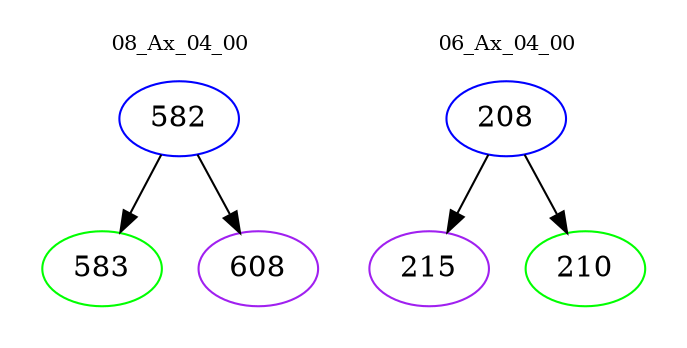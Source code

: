 digraph{
subgraph cluster_0 {
color = white
label = "08_Ax_04_00";
fontsize=10;
T0_582 [label="582", color="blue"]
T0_582 -> T0_583 [color="black"]
T0_583 [label="583", color="green"]
T0_582 -> T0_608 [color="black"]
T0_608 [label="608", color="purple"]
}
subgraph cluster_1 {
color = white
label = "06_Ax_04_00";
fontsize=10;
T1_208 [label="208", color="blue"]
T1_208 -> T1_215 [color="black"]
T1_215 [label="215", color="purple"]
T1_208 -> T1_210 [color="black"]
T1_210 [label="210", color="green"]
}
}
